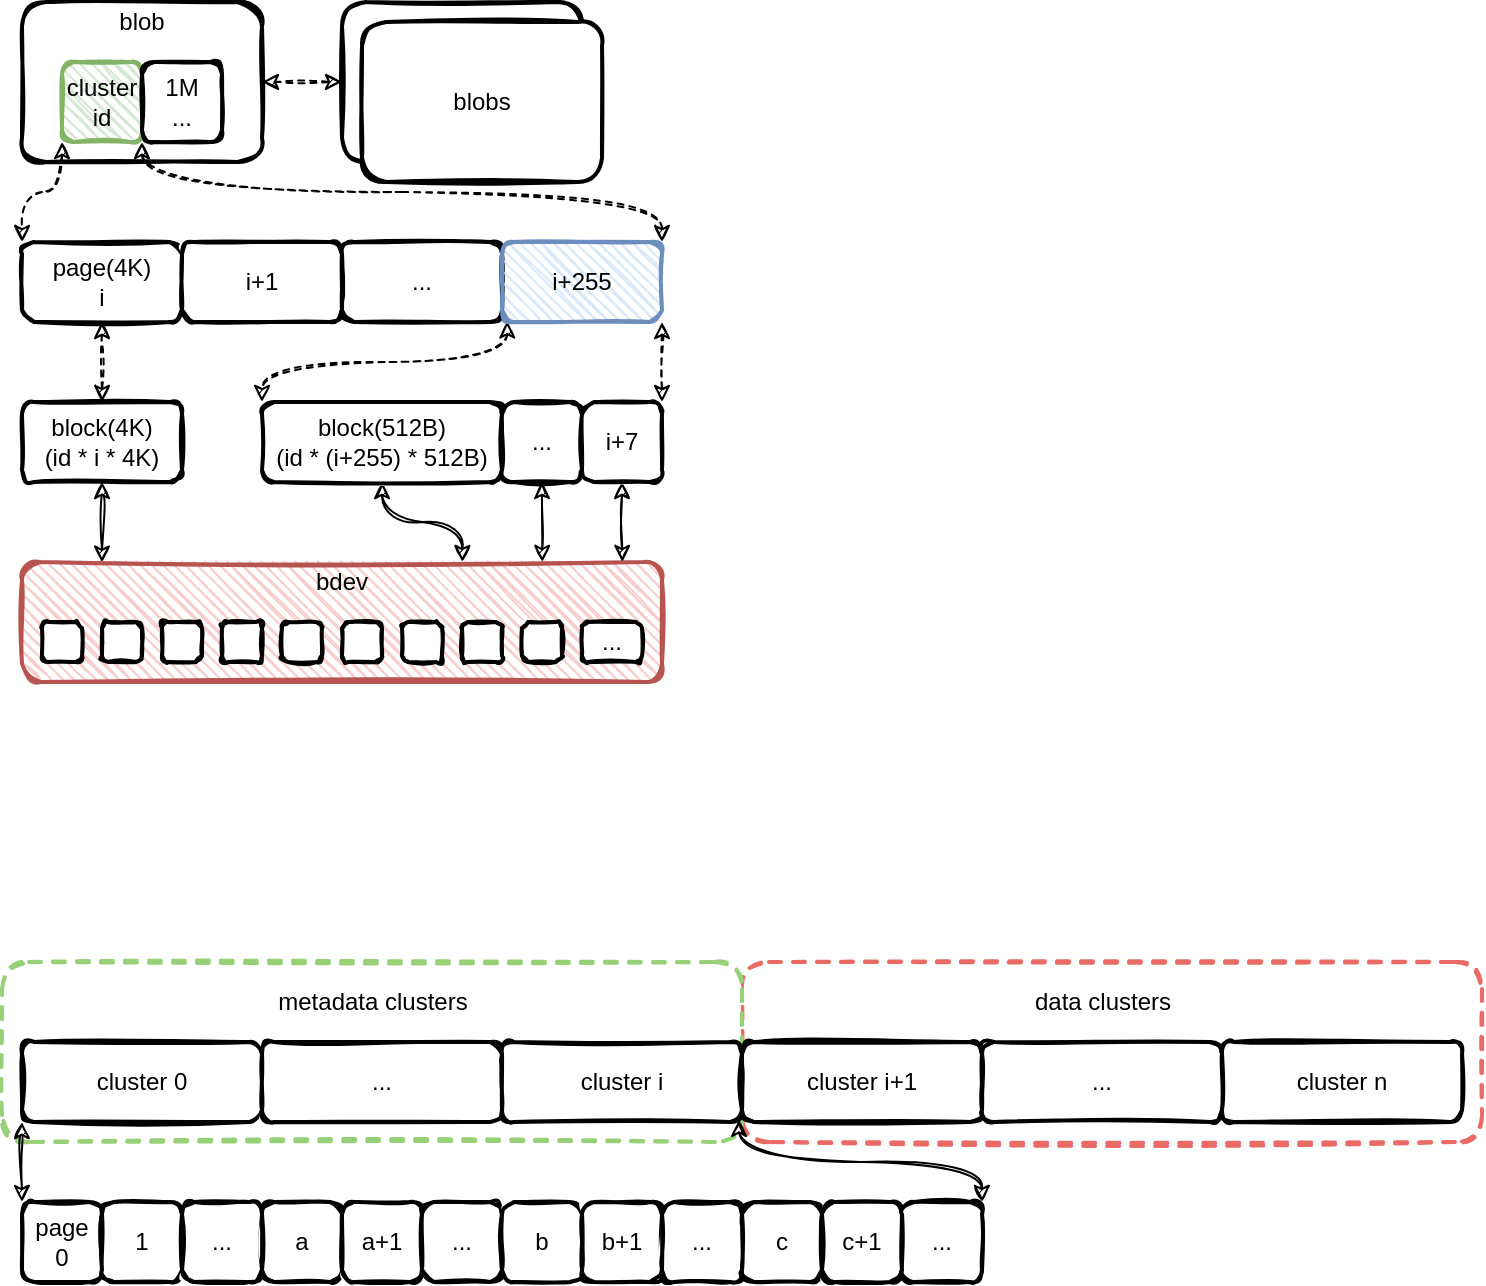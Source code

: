 <mxfile version="14.8.5" type="github" pages="3">
  <diagram id="HMUfEcPvsCLcHgVx3CYw" name="blobstore">
    <mxGraphModel dx="981" dy="637" grid="1" gridSize="10" guides="1" tooltips="1" connect="1" arrows="1" fold="1" page="1" pageScale="1" pageWidth="827" pageHeight="1169" math="0" shadow="0">
      <root>
        <mxCell id="0" />
        <mxCell id="1" parent="0" />
        <mxCell id="L-JeNa4OgQUWgZ7uCy0m-9" value="" style="rounded=1;whiteSpace=wrap;html=1;strokeWidth=2;fillWeight=1;hachureGap=4;hachureAngle=45;sketch=1;dashed=1;strokeColor=#EA6B66;" vertex="1" parent="1">
          <mxGeometry x="400" y="520" width="370" height="90" as="geometry" />
        </mxCell>
        <mxCell id="L-JeNa4OgQUWgZ7uCy0m-8" value="" style="rounded=1;whiteSpace=wrap;html=1;strokeWidth=2;fillWeight=1;hachureGap=4;hachureAngle=45;sketch=1;dashed=1;strokeColor=#97D077;" vertex="1" parent="1">
          <mxGeometry x="30" y="520" width="370" height="90" as="geometry" />
        </mxCell>
        <mxCell id="opUjCVgP9MgVqrXwYfAH-7" style="edgeStyle=orthogonalEdgeStyle;curved=1;rounded=0;sketch=1;orthogonalLoop=1;jettySize=auto;html=1;entryX=0;entryY=0.5;entryDx=0;entryDy=0;dashed=1;startArrow=classic;startFill=1;" edge="1" parent="1" source="yjkvnuQAUtMfFMIKTsWW-1" target="opUjCVgP9MgVqrXwYfAH-2">
          <mxGeometry relative="1" as="geometry" />
        </mxCell>
        <mxCell id="yjkvnuQAUtMfFMIKTsWW-1" value="" style="rounded=1;whiteSpace=wrap;html=1;strokeWidth=2;fillWeight=4;hachureGap=8;hachureAngle=45;sketch=1;fillColor=#FFFFFF;" vertex="1" parent="1">
          <mxGeometry x="40" y="40" width="120" height="80" as="geometry" />
        </mxCell>
        <UserObject label="blob" placeholders="1" name="Variable" id="opUjCVgP9MgVqrXwYfAH-1">
          <mxCell style="text;html=1;strokeColor=none;fillColor=none;align=center;verticalAlign=middle;whiteSpace=wrap;overflow=hidden;fillWeight=1;hachureGap=4;" vertex="1" parent="1">
            <mxGeometry x="75" y="40" width="50" height="20" as="geometry" />
          </mxCell>
        </UserObject>
        <mxCell id="opUjCVgP9MgVqrXwYfAH-2" value="" style="rounded=1;whiteSpace=wrap;html=1;strokeWidth=2;fillWeight=4;hachureGap=8;hachureAngle=45;sketch=1;fillColor=#FFFFFF;" vertex="1" parent="1">
          <mxGeometry x="200" y="40" width="120" height="80" as="geometry" />
        </mxCell>
        <mxCell id="opUjCVgP9MgVqrXwYfAH-3" value="blobs" style="rounded=1;whiteSpace=wrap;html=1;strokeWidth=2;fillWeight=4;hachureGap=8;hachureAngle=45;sketch=1;fillColor=#FFFFFF;" vertex="1" parent="1">
          <mxGeometry x="210" y="50" width="120" height="80" as="geometry" />
        </mxCell>
        <mxCell id="opUjCVgP9MgVqrXwYfAH-14" style="edgeStyle=orthogonalEdgeStyle;curved=1;rounded=0;sketch=1;orthogonalLoop=1;jettySize=auto;html=1;exitX=0;exitY=1;exitDx=0;exitDy=0;entryX=0;entryY=0;entryDx=0;entryDy=0;dashed=1;startArrow=classic;startFill=1;" edge="1" parent="1" source="opUjCVgP9MgVqrXwYfAH-5" target="opUjCVgP9MgVqrXwYfAH-9">
          <mxGeometry relative="1" as="geometry" />
        </mxCell>
        <mxCell id="opUjCVgP9MgVqrXwYfAH-15" style="edgeStyle=orthogonalEdgeStyle;curved=1;rounded=0;sketch=1;orthogonalLoop=1;jettySize=auto;html=1;entryX=1;entryY=0;entryDx=0;entryDy=0;dashed=1;startArrow=classic;startFill=1;exitX=0;exitY=1;exitDx=0;exitDy=0;" edge="1" parent="1" source="opUjCVgP9MgVqrXwYfAH-6" target="opUjCVgP9MgVqrXwYfAH-13">
          <mxGeometry relative="1" as="geometry" />
        </mxCell>
        <mxCell id="opUjCVgP9MgVqrXwYfAH-5" value="cluster&lt;br&gt;id" style="rounded=1;whiteSpace=wrap;html=1;strokeWidth=2;fillWeight=1;hachureGap=4;hachureAngle=45;sketch=1;fillColor=#d5e8d4;strokeColor=#82b366;" vertex="1" parent="1">
          <mxGeometry x="60" y="70" width="40" height="40" as="geometry" />
        </mxCell>
        <mxCell id="opUjCVgP9MgVqrXwYfAH-6" value="1M&lt;br&gt;..." style="rounded=1;whiteSpace=wrap;html=1;strokeWidth=2;fillWeight=4;hachureGap=8;hachureAngle=45;sketch=1;fillColor=#FFFFFF;" vertex="1" parent="1">
          <mxGeometry x="100" y="70" width="40" height="40" as="geometry" />
        </mxCell>
        <mxCell id="opUjCVgP9MgVqrXwYfAH-17" style="edgeStyle=orthogonalEdgeStyle;curved=1;rounded=0;sketch=1;orthogonalLoop=1;jettySize=auto;html=1;entryX=0.5;entryY=0;entryDx=0;entryDy=0;dashed=1;startArrow=classic;startFill=1;" edge="1" parent="1" source="opUjCVgP9MgVqrXwYfAH-9" target="opUjCVgP9MgVqrXwYfAH-16">
          <mxGeometry relative="1" as="geometry" />
        </mxCell>
        <mxCell id="opUjCVgP9MgVqrXwYfAH-9" value="page(4K)&lt;br&gt;i" style="rounded=1;whiteSpace=wrap;html=1;strokeWidth=2;fillWeight=4;hachureGap=8;hachureAngle=45;sketch=1;fillColor=#FFFFFF;" vertex="1" parent="1">
          <mxGeometry x="40" y="160" width="80" height="40" as="geometry" />
        </mxCell>
        <mxCell id="opUjCVgP9MgVqrXwYfAH-11" value="i+1" style="rounded=1;whiteSpace=wrap;html=1;strokeWidth=2;fillWeight=4;hachureGap=8;hachureAngle=45;sketch=1;fillColor=#FFFFFF;" vertex="1" parent="1">
          <mxGeometry x="120" y="160" width="80" height="40" as="geometry" />
        </mxCell>
        <mxCell id="opUjCVgP9MgVqrXwYfAH-12" value="..." style="rounded=1;whiteSpace=wrap;html=1;strokeWidth=2;fillWeight=4;hachureGap=8;hachureAngle=45;sketch=1;fillColor=#FFFFFF;" vertex="1" parent="1">
          <mxGeometry x="200" y="160" width="80" height="40" as="geometry" />
        </mxCell>
        <mxCell id="opUjCVgP9MgVqrXwYfAH-43" style="edgeStyle=orthogonalEdgeStyle;curved=1;rounded=0;sketch=1;orthogonalLoop=1;jettySize=auto;html=1;entryX=0;entryY=0;entryDx=0;entryDy=0;startArrow=classic;startFill=1;exitX=0.033;exitY=0.992;exitDx=0;exitDy=0;exitPerimeter=0;dashed=1;" edge="1" parent="1" source="opUjCVgP9MgVqrXwYfAH-13" target="opUjCVgP9MgVqrXwYfAH-39">
          <mxGeometry relative="1" as="geometry" />
        </mxCell>
        <mxCell id="opUjCVgP9MgVqrXwYfAH-44" style="edgeStyle=orthogonalEdgeStyle;curved=1;rounded=0;sketch=1;orthogonalLoop=1;jettySize=auto;html=1;entryX=1;entryY=0;entryDx=0;entryDy=0;dashed=1;startArrow=classic;startFill=1;exitX=1;exitY=1;exitDx=0;exitDy=0;" edge="1" parent="1" source="opUjCVgP9MgVqrXwYfAH-13" target="opUjCVgP9MgVqrXwYfAH-42">
          <mxGeometry relative="1" as="geometry" />
        </mxCell>
        <mxCell id="opUjCVgP9MgVqrXwYfAH-13" value="i+255" style="rounded=1;whiteSpace=wrap;html=1;strokeWidth=2;fillWeight=1;hachureGap=4;hachureAngle=45;sketch=1;fillColor=#dae8fc;strokeColor=#6c8ebf;" vertex="1" parent="1">
          <mxGeometry x="280" y="160" width="80" height="40" as="geometry" />
        </mxCell>
        <mxCell id="opUjCVgP9MgVqrXwYfAH-38" style="edgeStyle=orthogonalEdgeStyle;curved=1;rounded=0;sketch=1;orthogonalLoop=1;jettySize=auto;html=1;entryX=0.125;entryY=0.006;entryDx=0;entryDy=0;entryPerimeter=0;startArrow=classic;startFill=1;" edge="1" parent="1" source="opUjCVgP9MgVqrXwYfAH-16" target="opUjCVgP9MgVqrXwYfAH-21">
          <mxGeometry relative="1" as="geometry" />
        </mxCell>
        <mxCell id="opUjCVgP9MgVqrXwYfAH-16" value="block(4K)&lt;br&gt;(id * i * 4K)" style="rounded=1;whiteSpace=wrap;html=1;strokeWidth=2;fillWeight=4;hachureGap=8;hachureAngle=45;sketch=1;fillColor=#FFFFFF;" vertex="1" parent="1">
          <mxGeometry x="40" y="240" width="80" height="40" as="geometry" />
        </mxCell>
        <mxCell id="opUjCVgP9MgVqrXwYfAH-21" value="" style="rounded=1;whiteSpace=wrap;html=1;strokeWidth=2;fillWeight=1;hachureGap=4;hachureAngle=45;sketch=1;fillColor=#f8cecc;strokeColor=#b85450;" vertex="1" parent="1">
          <mxGeometry x="40" y="320" width="320" height="60" as="geometry" />
        </mxCell>
        <mxCell id="opUjCVgP9MgVqrXwYfAH-22" value="" style="rounded=1;whiteSpace=wrap;html=1;strokeWidth=2;fillWeight=4;hachureGap=8;hachureAngle=45;sketch=1;fillColor=#FFFFFF;" vertex="1" parent="1">
          <mxGeometry x="50" y="350" width="20" height="20" as="geometry" />
        </mxCell>
        <mxCell id="opUjCVgP9MgVqrXwYfAH-28" value="" style="rounded=1;whiteSpace=wrap;html=1;strokeWidth=2;fillWeight=4;hachureGap=8;hachureAngle=45;sketch=1;fillColor=#FFFFFF;" vertex="1" parent="1">
          <mxGeometry x="80" y="350" width="20" height="20" as="geometry" />
        </mxCell>
        <mxCell id="opUjCVgP9MgVqrXwYfAH-29" value="" style="rounded=1;whiteSpace=wrap;html=1;strokeWidth=2;fillWeight=4;hachureGap=8;hachureAngle=45;sketch=1;fillColor=#FFFFFF;" vertex="1" parent="1">
          <mxGeometry x="110" y="350" width="20" height="20" as="geometry" />
        </mxCell>
        <mxCell id="opUjCVgP9MgVqrXwYfAH-30" value="" style="rounded=1;whiteSpace=wrap;html=1;strokeWidth=2;fillWeight=4;hachureGap=8;hachureAngle=45;sketch=1;fillColor=#FFFFFF;" vertex="1" parent="1">
          <mxGeometry x="140" y="350" width="20" height="20" as="geometry" />
        </mxCell>
        <mxCell id="opUjCVgP9MgVqrXwYfAH-31" value="" style="rounded=1;whiteSpace=wrap;html=1;strokeWidth=2;fillWeight=4;hachureGap=8;hachureAngle=45;sketch=1;fillColor=#FFFFFF;" vertex="1" parent="1">
          <mxGeometry x="170" y="350" width="20" height="20" as="geometry" />
        </mxCell>
        <mxCell id="opUjCVgP9MgVqrXwYfAH-32" value="" style="rounded=1;whiteSpace=wrap;html=1;strokeWidth=2;fillWeight=4;hachureGap=8;hachureAngle=45;sketch=1;fillColor=#FFFFFF;" vertex="1" parent="1">
          <mxGeometry x="200" y="350" width="20" height="20" as="geometry" />
        </mxCell>
        <mxCell id="opUjCVgP9MgVqrXwYfAH-33" value="" style="rounded=1;whiteSpace=wrap;html=1;strokeWidth=2;fillWeight=4;hachureGap=8;hachureAngle=45;sketch=1;fillColor=#FFFFFF;" vertex="1" parent="1">
          <mxGeometry x="230" y="350" width="20" height="20" as="geometry" />
        </mxCell>
        <mxCell id="opUjCVgP9MgVqrXwYfAH-34" value="" style="rounded=1;whiteSpace=wrap;html=1;strokeWidth=2;fillWeight=4;hachureGap=8;hachureAngle=45;sketch=1;fillColor=#FFFFFF;" vertex="1" parent="1">
          <mxGeometry x="260" y="350" width="20" height="20" as="geometry" />
        </mxCell>
        <mxCell id="opUjCVgP9MgVqrXwYfAH-35" value="" style="rounded=1;whiteSpace=wrap;html=1;strokeWidth=2;fillWeight=4;hachureGap=8;hachureAngle=45;sketch=1;fillColor=#FFFFFF;" vertex="1" parent="1">
          <mxGeometry x="290" y="350" width="20" height="20" as="geometry" />
        </mxCell>
        <mxCell id="opUjCVgP9MgVqrXwYfAH-36" value="..." style="rounded=1;whiteSpace=wrap;html=1;strokeWidth=2;fillWeight=4;hachureGap=8;hachureAngle=45;sketch=1;fillColor=#FFFFFF;" vertex="1" parent="1">
          <mxGeometry x="320" y="350" width="30" height="20" as="geometry" />
        </mxCell>
        <UserObject label="bdev" placeholders="1" name="Variable" id="opUjCVgP9MgVqrXwYfAH-37">
          <mxCell style="text;html=1;strokeColor=none;fillColor=none;align=center;verticalAlign=middle;whiteSpace=wrap;overflow=hidden;dashed=1;fillWeight=1;hachureGap=4;" vertex="1" parent="1">
            <mxGeometry x="160" y="320" width="80" height="20" as="geometry" />
          </mxCell>
        </UserObject>
        <mxCell id="opUjCVgP9MgVqrXwYfAH-45" style="edgeStyle=orthogonalEdgeStyle;curved=1;rounded=0;sketch=1;orthogonalLoop=1;jettySize=auto;html=1;entryX=0.688;entryY=0;entryDx=0;entryDy=0;entryPerimeter=0;startArrow=classic;startFill=1;" edge="1" parent="1" source="opUjCVgP9MgVqrXwYfAH-39" target="opUjCVgP9MgVqrXwYfAH-21">
          <mxGeometry relative="1" as="geometry" />
        </mxCell>
        <mxCell id="opUjCVgP9MgVqrXwYfAH-39" value="block(512B)&lt;br&gt;(id * (i+255) * 512B)" style="rounded=1;whiteSpace=wrap;html=1;strokeWidth=2;fillWeight=4;hachureGap=8;hachureAngle=45;sketch=1;fillColor=#FFFFFF;" vertex="1" parent="1">
          <mxGeometry x="160" y="240" width="120" height="40" as="geometry" />
        </mxCell>
        <mxCell id="opUjCVgP9MgVqrXwYfAH-46" style="edgeStyle=orthogonalEdgeStyle;curved=1;rounded=0;sketch=1;orthogonalLoop=1;jettySize=auto;html=1;entryX=0.813;entryY=0;entryDx=0;entryDy=0;entryPerimeter=0;startArrow=classic;startFill=1;" edge="1" parent="1" source="opUjCVgP9MgVqrXwYfAH-41" target="opUjCVgP9MgVqrXwYfAH-21">
          <mxGeometry relative="1" as="geometry" />
        </mxCell>
        <mxCell id="opUjCVgP9MgVqrXwYfAH-41" value="..." style="rounded=1;whiteSpace=wrap;html=1;strokeWidth=2;fillWeight=4;hachureGap=8;hachureAngle=45;sketch=1;fillColor=#FFFFFF;" vertex="1" parent="1">
          <mxGeometry x="280" y="240" width="40" height="40" as="geometry" />
        </mxCell>
        <mxCell id="opUjCVgP9MgVqrXwYfAH-47" style="edgeStyle=orthogonalEdgeStyle;curved=1;rounded=0;sketch=1;orthogonalLoop=1;jettySize=auto;html=1;entryX=0.938;entryY=0;entryDx=0;entryDy=0;entryPerimeter=0;startArrow=classic;startFill=1;" edge="1" parent="1" source="opUjCVgP9MgVqrXwYfAH-42" target="opUjCVgP9MgVqrXwYfAH-21">
          <mxGeometry relative="1" as="geometry" />
        </mxCell>
        <mxCell id="opUjCVgP9MgVqrXwYfAH-42" value="i+7" style="rounded=1;whiteSpace=wrap;html=1;strokeWidth=2;fillWeight=4;hachureGap=8;hachureAngle=45;sketch=1;fillColor=#FFFFFF;" vertex="1" parent="1">
          <mxGeometry x="320" y="240" width="40" height="40" as="geometry" />
        </mxCell>
        <mxCell id="L-JeNa4OgQUWgZ7uCy0m-1" value="cluster 0" style="rounded=1;whiteSpace=wrap;html=1;strokeWidth=2;fillWeight=1;hachureGap=4;hachureAngle=45;sketch=1;" vertex="1" parent="1">
          <mxGeometry x="40" y="560" width="120" height="40" as="geometry" />
        </mxCell>
        <mxCell id="L-JeNa4OgQUWgZ7uCy0m-2" value="..." style="rounded=1;whiteSpace=wrap;html=1;strokeWidth=2;fillWeight=1;hachureGap=4;hachureAngle=45;sketch=1;" vertex="1" parent="1">
          <mxGeometry x="160" y="560" width="120" height="40" as="geometry" />
        </mxCell>
        <mxCell id="L-JeNa4OgQUWgZ7uCy0m-3" value="page&lt;br&gt;0" style="rounded=1;whiteSpace=wrap;html=1;strokeWidth=2;fillWeight=1;hachureGap=4;hachureAngle=45;sketch=1;" vertex="1" parent="1">
          <mxGeometry x="40" y="640" width="40" height="40" as="geometry" />
        </mxCell>
        <mxCell id="L-JeNa4OgQUWgZ7uCy0m-4" value="cluster i" style="rounded=1;whiteSpace=wrap;html=1;strokeWidth=2;fillWeight=1;hachureGap=4;hachureAngle=45;sketch=1;" vertex="1" parent="1">
          <mxGeometry x="280" y="560" width="120" height="40" as="geometry" />
        </mxCell>
        <mxCell id="L-JeNa4OgQUWgZ7uCy0m-25" style="edgeStyle=orthogonalEdgeStyle;curved=1;rounded=0;sketch=1;orthogonalLoop=1;jettySize=auto;html=1;exitX=0.988;exitY=0.972;exitDx=0;exitDy=0;entryX=1;entryY=0;entryDx=0;entryDy=0;startArrow=classic;startFill=1;exitPerimeter=0;" edge="1" parent="1" source="L-JeNa4OgQUWgZ7uCy0m-4" target="L-JeNa4OgQUWgZ7uCy0m-24">
          <mxGeometry relative="1" as="geometry">
            <Array as="points">
              <mxPoint x="399" y="620" />
              <mxPoint x="520" y="620" />
            </Array>
          </mxGeometry>
        </mxCell>
        <mxCell id="L-JeNa4OgQUWgZ7uCy0m-5" value="cluster i+1" style="rounded=1;whiteSpace=wrap;html=1;strokeWidth=2;fillWeight=1;hachureGap=4;hachureAngle=45;sketch=1;" vertex="1" parent="1">
          <mxGeometry x="400" y="560" width="120" height="40" as="geometry" />
        </mxCell>
        <mxCell id="L-JeNa4OgQUWgZ7uCy0m-6" value="..." style="rounded=1;whiteSpace=wrap;html=1;strokeWidth=2;fillWeight=1;hachureGap=4;hachureAngle=45;sketch=1;" vertex="1" parent="1">
          <mxGeometry x="520" y="560" width="120" height="40" as="geometry" />
        </mxCell>
        <mxCell id="L-JeNa4OgQUWgZ7uCy0m-7" value="cluster n" style="rounded=1;whiteSpace=wrap;html=1;strokeWidth=2;fillWeight=1;hachureGap=4;hachureAngle=45;sketch=1;" vertex="1" parent="1">
          <mxGeometry x="640" y="560" width="120" height="40" as="geometry" />
        </mxCell>
        <mxCell id="L-JeNa4OgQUWgZ7uCy0m-11" style="edgeStyle=orthogonalEdgeStyle;curved=1;rounded=0;sketch=1;orthogonalLoop=1;jettySize=auto;html=1;exitX=0;exitY=1;exitDx=0;exitDy=0;entryX=0;entryY=0;entryDx=0;entryDy=0;startArrow=classic;startFill=1;" edge="1" parent="1" source="L-JeNa4OgQUWgZ7uCy0m-1" target="L-JeNa4OgQUWgZ7uCy0m-3">
          <mxGeometry relative="1" as="geometry" />
        </mxCell>
        <mxCell id="L-JeNa4OgQUWgZ7uCy0m-12" value="metadata clusters" style="text;html=1;align=center;verticalAlign=middle;resizable=0;points=[];autosize=1;strokeColor=none;" vertex="1" parent="1">
          <mxGeometry x="160" y="530" width="110" height="20" as="geometry" />
        </mxCell>
        <mxCell id="L-JeNa4OgQUWgZ7uCy0m-13" value="data clusters" style="text;html=1;align=center;verticalAlign=middle;resizable=0;points=[];autosize=1;strokeColor=none;" vertex="1" parent="1">
          <mxGeometry x="540" y="530" width="80" height="20" as="geometry" />
        </mxCell>
        <mxCell id="L-JeNa4OgQUWgZ7uCy0m-14" value="1" style="rounded=1;whiteSpace=wrap;html=1;strokeWidth=2;fillWeight=1;hachureGap=4;hachureAngle=45;sketch=1;" vertex="1" parent="1">
          <mxGeometry x="80" y="640" width="40" height="40" as="geometry" />
        </mxCell>
        <mxCell id="L-JeNa4OgQUWgZ7uCy0m-15" value="..." style="rounded=1;whiteSpace=wrap;html=1;strokeWidth=2;fillWeight=1;hachureGap=4;hachureAngle=45;sketch=1;" vertex="1" parent="1">
          <mxGeometry x="120" y="640" width="40" height="40" as="geometry" />
        </mxCell>
        <mxCell id="L-JeNa4OgQUWgZ7uCy0m-16" value="a" style="rounded=1;whiteSpace=wrap;html=1;strokeWidth=2;fillWeight=1;hachureGap=4;hachureAngle=45;sketch=1;" vertex="1" parent="1">
          <mxGeometry x="160" y="640" width="40" height="40" as="geometry" />
        </mxCell>
        <mxCell id="L-JeNa4OgQUWgZ7uCy0m-17" value="a+1" style="rounded=1;whiteSpace=wrap;html=1;strokeWidth=2;fillWeight=1;hachureGap=4;hachureAngle=45;sketch=1;" vertex="1" parent="1">
          <mxGeometry x="200" y="640" width="40" height="40" as="geometry" />
        </mxCell>
        <mxCell id="L-JeNa4OgQUWgZ7uCy0m-18" value="..." style="rounded=1;whiteSpace=wrap;html=1;strokeWidth=2;fillWeight=1;hachureGap=4;hachureAngle=45;sketch=1;" vertex="1" parent="1">
          <mxGeometry x="240" y="640" width="40" height="40" as="geometry" />
        </mxCell>
        <mxCell id="L-JeNa4OgQUWgZ7uCy0m-19" value="b" style="rounded=1;whiteSpace=wrap;html=1;strokeWidth=2;fillWeight=1;hachureGap=4;hachureAngle=45;sketch=1;" vertex="1" parent="1">
          <mxGeometry x="280" y="640" width="40" height="40" as="geometry" />
        </mxCell>
        <mxCell id="L-JeNa4OgQUWgZ7uCy0m-20" value="b+1" style="rounded=1;whiteSpace=wrap;html=1;strokeWidth=2;fillWeight=1;hachureGap=4;hachureAngle=45;sketch=1;" vertex="1" parent="1">
          <mxGeometry x="320" y="640" width="40" height="40" as="geometry" />
        </mxCell>
        <mxCell id="L-JeNa4OgQUWgZ7uCy0m-21" value="..." style="rounded=1;whiteSpace=wrap;html=1;strokeWidth=2;fillWeight=1;hachureGap=4;hachureAngle=45;sketch=1;" vertex="1" parent="1">
          <mxGeometry x="360" y="640" width="40" height="40" as="geometry" />
        </mxCell>
        <mxCell id="L-JeNa4OgQUWgZ7uCy0m-22" value="c" style="rounded=1;whiteSpace=wrap;html=1;strokeWidth=2;fillWeight=1;hachureGap=4;hachureAngle=45;sketch=1;" vertex="1" parent="1">
          <mxGeometry x="400" y="640" width="40" height="40" as="geometry" />
        </mxCell>
        <mxCell id="L-JeNa4OgQUWgZ7uCy0m-23" value="c+1" style="rounded=1;whiteSpace=wrap;html=1;strokeWidth=2;fillWeight=1;hachureGap=4;hachureAngle=45;sketch=1;" vertex="1" parent="1">
          <mxGeometry x="440" y="640" width="40" height="40" as="geometry" />
        </mxCell>
        <mxCell id="L-JeNa4OgQUWgZ7uCy0m-24" value="..." style="rounded=1;whiteSpace=wrap;html=1;strokeWidth=2;fillWeight=1;hachureGap=4;hachureAngle=45;sketch=1;" vertex="1" parent="1">
          <mxGeometry x="480" y="640" width="40" height="40" as="geometry" />
        </mxCell>
      </root>
    </mxGraphModel>
  </diagram>
  <diagram id="tnvw_iK9Qhco73b2E2sq" name="blobstore_create">
    <mxGraphModel dx="981" dy="637" grid="1" gridSize="10" guides="1" tooltips="1" connect="1" arrows="1" fold="1" page="1" pageScale="1" pageWidth="827" pageHeight="1169" math="0" shadow="0">
      <root>
        <mxCell id="c7zrl2oEoFyaDzueyGwf-0" />
        <mxCell id="c7zrl2oEoFyaDzueyGwf-1" parent="c7zrl2oEoFyaDzueyGwf-0" />
        <mxCell id="gT0azRC-j18u4p-eV2v2-0" style="edgeStyle=orthogonalEdgeStyle;curved=1;rounded=0;sketch=1;orthogonalLoop=1;jettySize=auto;html=1;entryX=0.5;entryY=0;entryDx=0;entryDy=0;dashed=1;" edge="1" parent="c7zrl2oEoFyaDzueyGwf-1" source="gT0azRC-j18u4p-eV2v2-1" target="gT0azRC-j18u4p-eV2v2-2">
          <mxGeometry relative="1" as="geometry" />
        </mxCell>
        <mxCell id="gT0azRC-j18u4p-eV2v2-1" value="spdk_bs_init" style="rounded=1;whiteSpace=wrap;html=1;strokeWidth=2;fillWeight=4;hachureGap=8;hachureAngle=45;sketch=1;fillColor=#FFFFFF;" vertex="1" parent="c7zrl2oEoFyaDzueyGwf-1">
          <mxGeometry x="40" y="40" width="120" height="40" as="geometry" />
        </mxCell>
        <mxCell id="gT0azRC-j18u4p-eV2v2-2" value="spdk_bs_init" style="rounded=1;whiteSpace=wrap;html=1;strokeWidth=2;fillWeight=4;hachureGap=8;hachureAngle=45;sketch=1;fillColor=#FFFFFF;" vertex="1" parent="c7zrl2oEoFyaDzueyGwf-1">
          <mxGeometry x="40" y="100" width="120" height="40" as="geometry" />
        </mxCell>
      </root>
    </mxGraphModel>
  </diagram>
  <diagram id="5hm3U9hjmPRmfpAsOI34" name="blobstore_io">
    <mxGraphModel dx="813" dy="528" grid="1" gridSize="10" guides="1" tooltips="1" connect="1" arrows="1" fold="1" page="1" pageScale="1" pageWidth="827" pageHeight="1169" math="0" shadow="0">
      <root>
        <mxCell id="mbzQwVN3vlLNx5ZGX1TV-0" />
        <mxCell id="mbzQwVN3vlLNx5ZGX1TV-1" parent="mbzQwVN3vlLNx5ZGX1TV-0" />
        <mxCell id="XRnUVAyQcjOSUDLAM6YQ-0" style="edgeStyle=orthogonalEdgeStyle;curved=1;rounded=0;sketch=1;orthogonalLoop=1;jettySize=auto;html=1;entryX=0.5;entryY=0;entryDx=0;entryDy=0;dashed=1;" edge="1" parent="mbzQwVN3vlLNx5ZGX1TV-1" source="XRnUVAyQcjOSUDLAM6YQ-1" target="XRnUVAyQcjOSUDLAM6YQ-2">
          <mxGeometry relative="1" as="geometry" />
        </mxCell>
        <mxCell id="XRnUVAyQcjOSUDLAM6YQ-1" value="spdk_bs_init" style="rounded=1;whiteSpace=wrap;html=1;strokeWidth=2;fillWeight=4;hachureGap=8;hachureAngle=45;sketch=1;fillColor=#FFFFFF;" vertex="1" parent="mbzQwVN3vlLNx5ZGX1TV-1">
          <mxGeometry x="40" y="40" width="120" height="40" as="geometry" />
        </mxCell>
        <mxCell id="XRnUVAyQcjOSUDLAM6YQ-2" value="spdk_bs_init" style="rounded=1;whiteSpace=wrap;html=1;strokeWidth=2;fillWeight=4;hachureGap=8;hachureAngle=45;sketch=1;fillColor=#FFFFFF;" vertex="1" parent="mbzQwVN3vlLNx5ZGX1TV-1">
          <mxGeometry x="40" y="100" width="120" height="40" as="geometry" />
        </mxCell>
      </root>
    </mxGraphModel>
  </diagram>
</mxfile>
